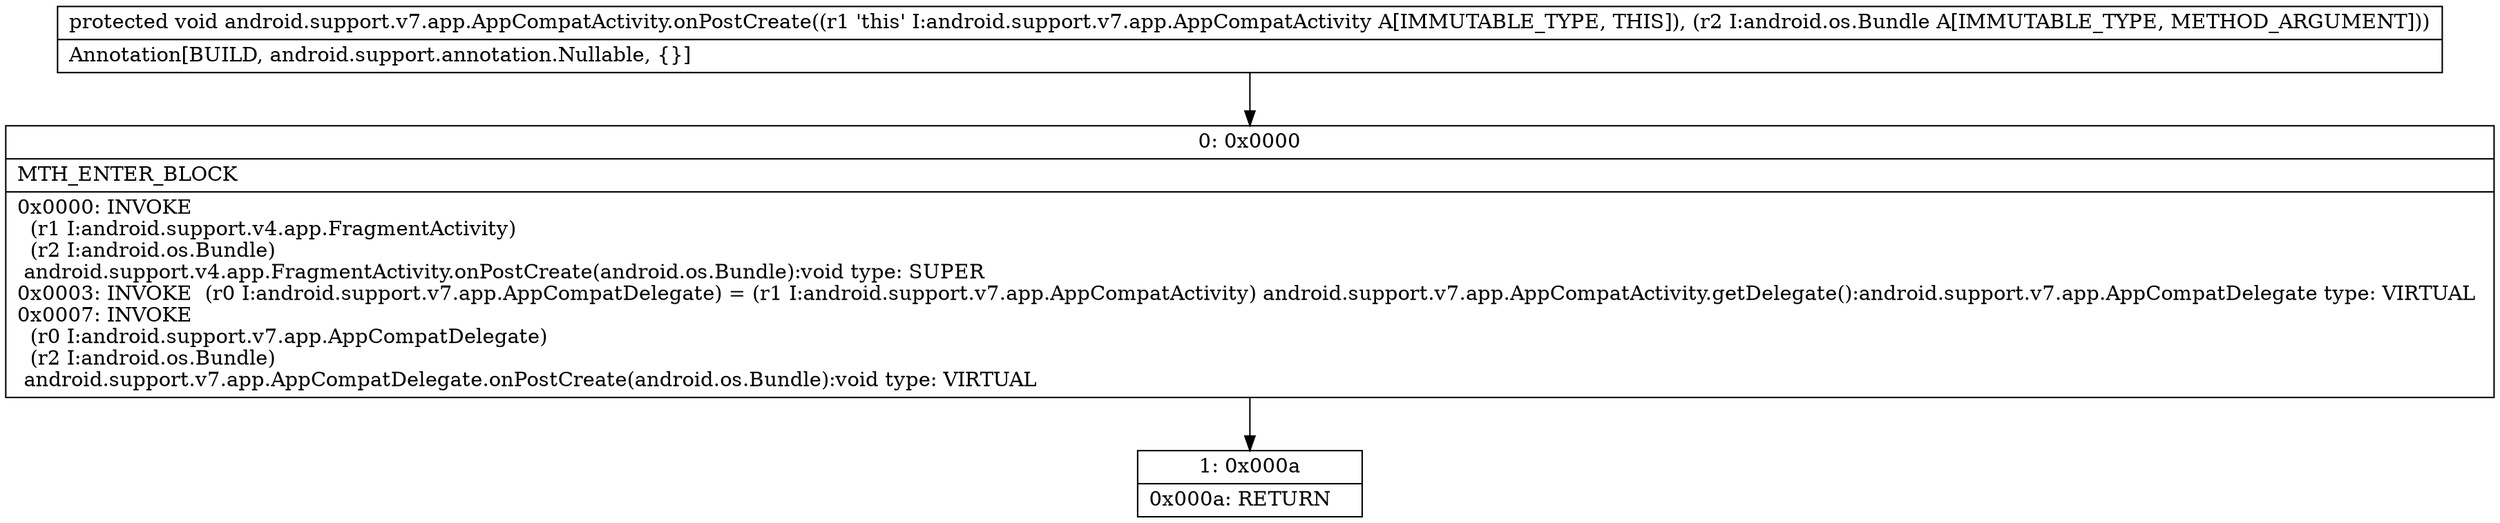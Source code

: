 digraph "CFG forandroid.support.v7.app.AppCompatActivity.onPostCreate(Landroid\/os\/Bundle;)V" {
Node_0 [shape=record,label="{0\:\ 0x0000|MTH_ENTER_BLOCK\l|0x0000: INVOKE  \l  (r1 I:android.support.v4.app.FragmentActivity)\l  (r2 I:android.os.Bundle)\l android.support.v4.app.FragmentActivity.onPostCreate(android.os.Bundle):void type: SUPER \l0x0003: INVOKE  (r0 I:android.support.v7.app.AppCompatDelegate) = (r1 I:android.support.v7.app.AppCompatActivity) android.support.v7.app.AppCompatActivity.getDelegate():android.support.v7.app.AppCompatDelegate type: VIRTUAL \l0x0007: INVOKE  \l  (r0 I:android.support.v7.app.AppCompatDelegate)\l  (r2 I:android.os.Bundle)\l android.support.v7.app.AppCompatDelegate.onPostCreate(android.os.Bundle):void type: VIRTUAL \l}"];
Node_1 [shape=record,label="{1\:\ 0x000a|0x000a: RETURN   \l}"];
MethodNode[shape=record,label="{protected void android.support.v7.app.AppCompatActivity.onPostCreate((r1 'this' I:android.support.v7.app.AppCompatActivity A[IMMUTABLE_TYPE, THIS]), (r2 I:android.os.Bundle A[IMMUTABLE_TYPE, METHOD_ARGUMENT]))  | Annotation[BUILD, android.support.annotation.Nullable, \{\}]\l}"];
MethodNode -> Node_0;
Node_0 -> Node_1;
}

